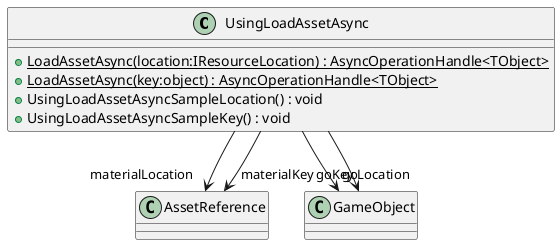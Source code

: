 @startuml
class UsingLoadAssetAsync {
    + {static} LoadAssetAsync(location:IResourceLocation) : AsyncOperationHandle<TObject>
    + {static} LoadAssetAsync(key:object) : AsyncOperationHandle<TObject>
    + UsingLoadAssetAsyncSampleLocation() : void
    + UsingLoadAssetAsyncSampleKey() : void
}
UsingLoadAssetAsync --> "materialLocation" AssetReference
UsingLoadAssetAsync --> "goLocation" GameObject
UsingLoadAssetAsync --> "materialKey" AssetReference
UsingLoadAssetAsync --> "goKey" GameObject
@enduml
